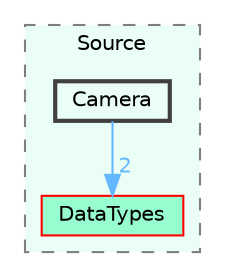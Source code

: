 digraph "C:/GEU/GEUCore/Source/Camera"
{
 // LATEX_PDF_SIZE
  bgcolor="transparent";
  edge [fontname=Helvetica,fontsize=10,labelfontname=Helvetica,labelfontsize=10];
  node [fontname=Helvetica,fontsize=10,shape=box,height=0.2,width=0.4];
  compound=true
  subgraph clusterdir_d4107ff65a26812a8e80cf49f43b787d {
    graph [ bgcolor="#ebfef5", pencolor="grey50", label="Source", fontname=Helvetica,fontsize=10 style="filled,dashed", URL="dir_d4107ff65a26812a8e80cf49f43b787d.html",tooltip=""]
  dir_8956d8d5ac8f7fdad37e7ec3ce752fa0 [label="DataTypes", fillcolor="#98fdce", color="red", style="filled", URL="dir_8956d8d5ac8f7fdad37e7ec3ce752fa0.html",tooltip=""];
  dir_f7870abe4f66b42600bbfbf2982a92ee [label="Camera", fillcolor="#ebfef5", color="grey25", style="filled,bold", URL="dir_f7870abe4f66b42600bbfbf2982a92ee.html",tooltip=""];
  }
  dir_f7870abe4f66b42600bbfbf2982a92ee->dir_8956d8d5ac8f7fdad37e7ec3ce752fa0 [headlabel="2", labeldistance=1.5 headhref="dir_000002_000006.html" href="dir_000002_000006.html" color="steelblue1" fontcolor="steelblue1"];
}
